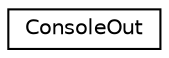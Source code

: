 digraph "Graphical Class Hierarchy"
{
  edge [fontname="Helvetica",fontsize="10",labelfontname="Helvetica",labelfontsize="10"];
  node [fontname="Helvetica",fontsize="10",shape=record];
  rankdir="LR";
  Node1 [label="ConsoleOut",height=0.2,width=0.4,color="black", fillcolor="white", style="filled",URL="$class_console_out.html"];
}
